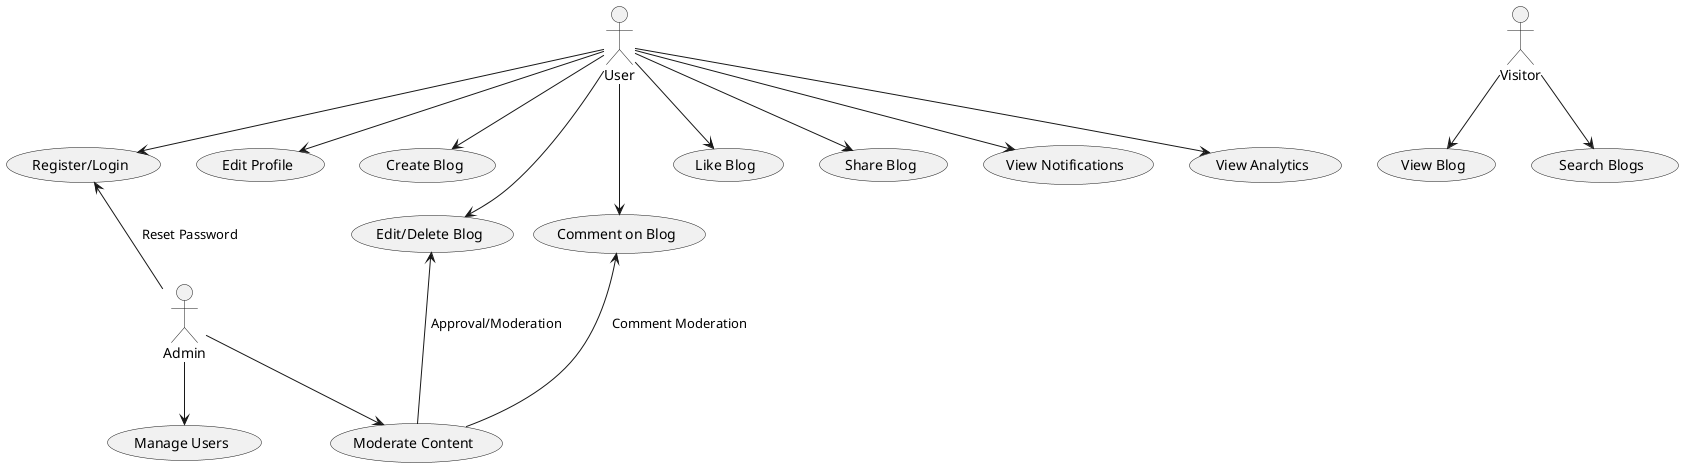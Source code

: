 @startuml
actor "User" as user
actor "Admin" as admin
actor "Visitor" as visitor

usecase "Register/Login" as UC1
usecase "Edit Profile" as UC2
usecase "Create Blog" as UC3
usecase "Edit/Delete Blog" as UC4
usecase "View Blog" as UC5
usecase "Comment on Blog" as UC6
usecase "Like Blog" as UC7
usecase "Share Blog" as UC8
usecase "Search Blogs" as UC9
usecase "Moderate Content" as UC10
usecase "Manage Users" as UC11
usecase "View Notifications" as UC12
usecase "View Analytics" as UC13

user --> UC1
user --> UC2
user --> UC3
user --> UC4
user --> UC6
user --> UC7
user --> UC8
user --> UC12
user --> UC13

visitor --> UC5
visitor --> UC9

admin --> UC10
admin --> UC11

UC4 <-- UC10 : "Approval/Moderation"
UC6 <-- UC10 : "Comment Moderation"
UC1 <-- admin : "Reset Password"
@enduml
